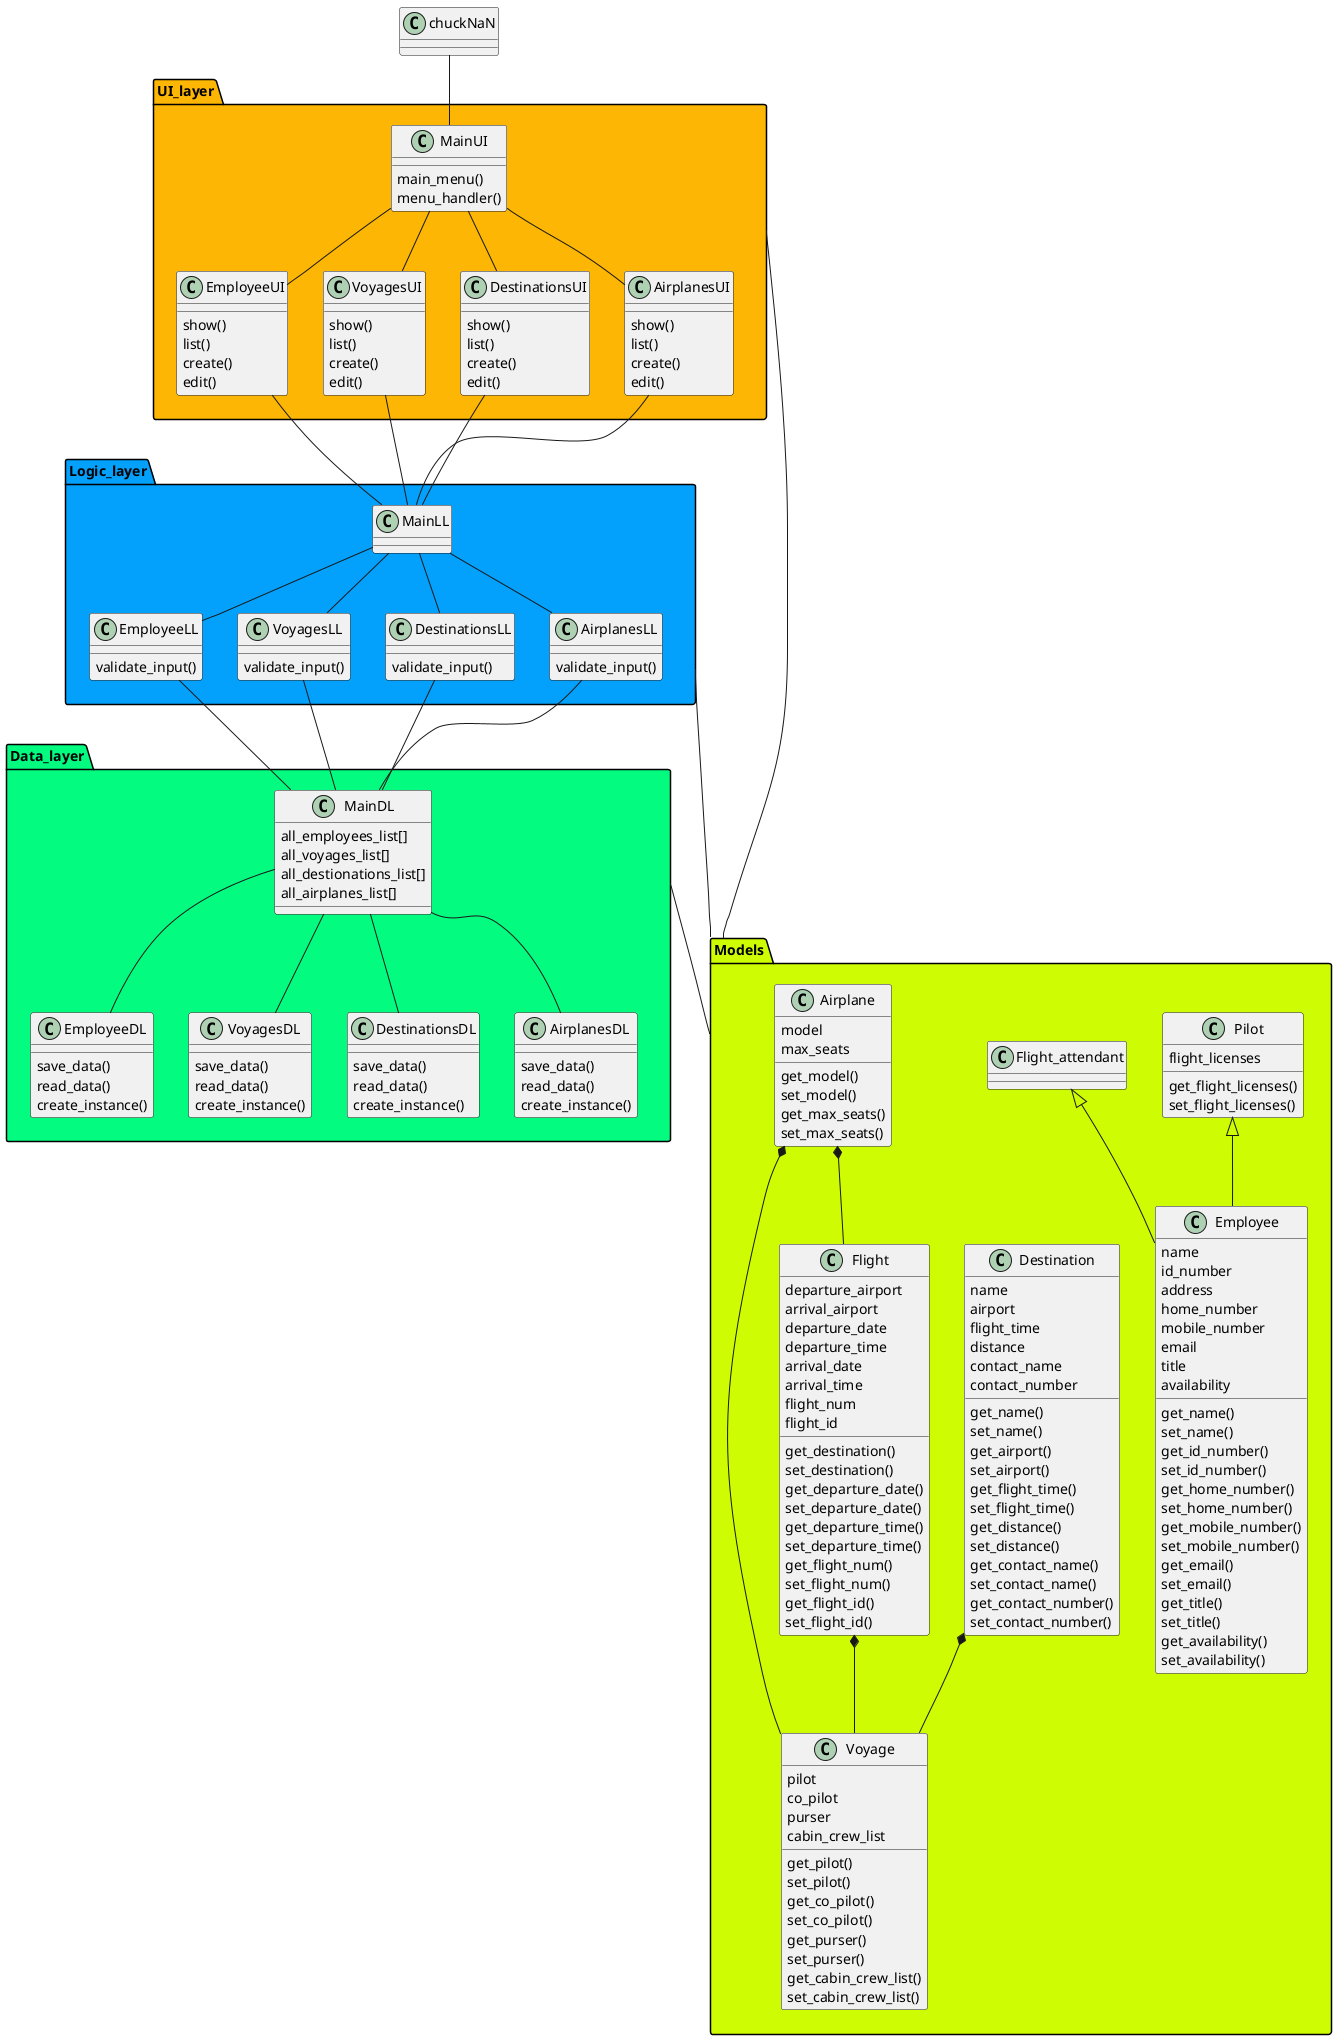 @startuml NaNAirlines

class chuckNaN{

}

package UI_layer #fcb603 {
 
  chuckNaN -down- MainUI
  class MainUI{
    main_menu()
    menu_handler()
  }

  class EmployeeUI{
    show()
    list()
    create()
    edit()
  }
  class VoyagesUI{
    show()
    list()
    create()
    edit()
  }
  class DestinationsUI{
    show()
    list()
    create()
    edit()
  }
  class AirplanesUI{
    show()
    list()
    create()
    edit()
  }
  MainUI -- EmployeeUI
  MainUI -- VoyagesUI
  MainUI -- DestinationsUI
  MainUI -- AirplanesUI
}

package Logic_layer #03a1fc {

  class MainLL{

  }

  class EmployeeLL{
    validate_input()
    
  }
  class VoyagesLL{
    validate_input()
    
  }
  class DestinationsLL{
    validate_input()
    
  }
  class AirplanesLL{
    validate_input()
    
  }

  MainLL -- EmployeeLL
  MainLL -- VoyagesLL
  MainLL -- DestinationsLL
  MainLL -- AirplanesLL

}

package Data_layer #03fc80{

  class MainDL{
    all_employees_list[]
    all_voyages_list[]
    all_destionations_list[]
    all_airplanes_list[]

  }

  class EmployeeDL{
    save_data()
    read_data()
    create_instance()
  }
  class VoyagesDL{
    save_data()
    read_data()
    create_instance()
    
  }
  class DestinationsDL{
    save_data()
    read_data()
    create_instance()
    
  }
  class AirplanesDL{
    save_data()
    read_data()
    create_instance()
    
  }

  MainDL -- EmployeeDL
  MainDL -- VoyagesDL
  MainDL -- DestinationsDL
  MainDL -- AirplanesDL
  
}

EmployeeUI -down- MainLL
VoyagesUI -down- MainLL
AirplanesUI -down- MainLL
DestinationsUI -down- MainLL

EmployeeLL -down- MainDL
VoyagesLL -down- MainDL
DestinationsLL -down- MainDL
AirplanesLL -down- MainDL






package Models #cefc03{


class Employee {
  name
  id_number
  address
  home_number
  mobile_number
  email
  title
  availability

  get_name()
  set_name()
  get_id_number()
  set_id_number()
  get_home_number()
  set_home_number()
  get_mobile_number()
  set_mobile_number()
  get_email()
  set_email()
  get_title()
  set_title()
  get_availability()
  set_availability()
}

class Flight_attendant{
}

class Pilot{
  flight_licenses

  get_flight_licenses()
  set_flight_licenses()
}

class Destination{
  name
  airport
  flight_time
  distance
  contact_name
  contact_number

  get_name()
  set_name()
  get_airport()
  set_airport()
  get_flight_time()
  set_flight_time()
  get_distance()
  set_distance()
  get_contact_name()
  set_contact_name()
  get_contact_number()
  set_contact_number()
}

class Voyage{
  pilot
  co_pilot
  purser
  cabin_crew_list

  get_pilot()
  set_pilot()
  get_co_pilot()
  set_co_pilot()
  get_purser()
  set_purser()
  get_cabin_crew_list()
  set_cabin_crew_list()

}

class Flight{
  departure_airport
  arrival_airport
  departure_date
  departure_time
  arrival_date
  arrival_time
  flight_num
  flight_id

  get_destination()
  set_destination()
  get_departure_date()
  set_departure_date()
  get_departure_time()
  set_departure_time()
  get_flight_num()
  set_flight_num()
  get_flight_id()
  set_flight_id()
}

class Airplane{
  model
  max_seats

  get_model()
  set_model()
  get_max_seats()
  set_max_seats()
}

Employee -up-|> Flight_attendant
Employee -up-|> Pilot
Destination *-- Voyage
Airplane *-- Flight
Airplane *-- Voyage
Flight *-- Voyage

}


UI_layer -- Models
Logic_layer -- Models
Data_layer -- Models


@enduml
